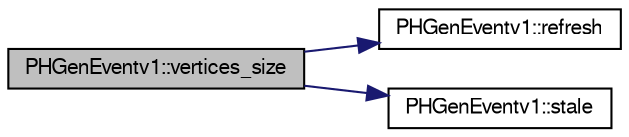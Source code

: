 digraph "PHGenEventv1::vertices_size"
{
  bgcolor="transparent";
  edge [fontname="FreeSans",fontsize="10",labelfontname="FreeSans",labelfontsize="10"];
  node [fontname="FreeSans",fontsize="10",shape=record];
  rankdir="LR";
  Node1 [label="PHGenEventv1::vertices_size",height=0.2,width=0.4,color="black", fillcolor="grey75", style="filled" fontcolor="black"];
  Node1 -> Node2 [color="midnightblue",fontsize="10",style="solid",fontname="FreeSans"];
  Node2 [label="PHGenEventv1::refresh",height=0.2,width=0.4,color="black",URL="$da/d6b/classPHGenEventv1.html#af4a503c6947445916148bd68165f4efc"];
  Node1 -> Node3 [color="midnightblue",fontsize="10",style="solid",fontname="FreeSans"];
  Node3 [label="PHGenEventv1::stale",height=0.2,width=0.4,color="black",URL="$da/d6b/classPHGenEventv1.html#a5a1d747c83dfdb3cc7bcf4686590a448"];
}
